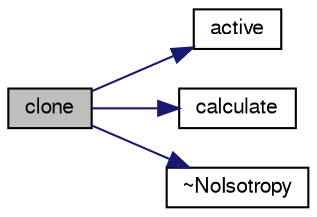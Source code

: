 digraph "clone"
{
  bgcolor="transparent";
  edge [fontname="FreeSans",fontsize="10",labelfontname="FreeSans",labelfontsize="10"];
  node [fontname="FreeSans",fontsize="10",shape=record];
  rankdir="LR";
  Node9 [label="clone",height=0.2,width=0.4,color="black", fillcolor="grey75", style="filled", fontcolor="black"];
  Node9 -> Node10 [color="midnightblue",fontsize="10",style="solid",fontname="FreeSans"];
  Node10 [label="active",height=0.2,width=0.4,color="black",URL="$a24242.html#ad9735e23cb0888fb98e1c5893aecff7e",tooltip="Return the model &#39;active&#39; status. "];
  Node9 -> Node11 [color="midnightblue",fontsize="10",style="solid",fontname="FreeSans"];
  Node11 [label="calculate",height=0.2,width=0.4,color="black",URL="$a24242.html#afe1d8348c24e6589bc7c0b3f689316a7",tooltip="Member Functions. "];
  Node9 -> Node12 [color="midnightblue",fontsize="10",style="solid",fontname="FreeSans"];
  Node12 [label="~NoIsotropy",height=0.2,width=0.4,color="black",URL="$a24242.html#ac2ad45407c7b47fc26b062d40781497c",tooltip="Destructor. "];
}
